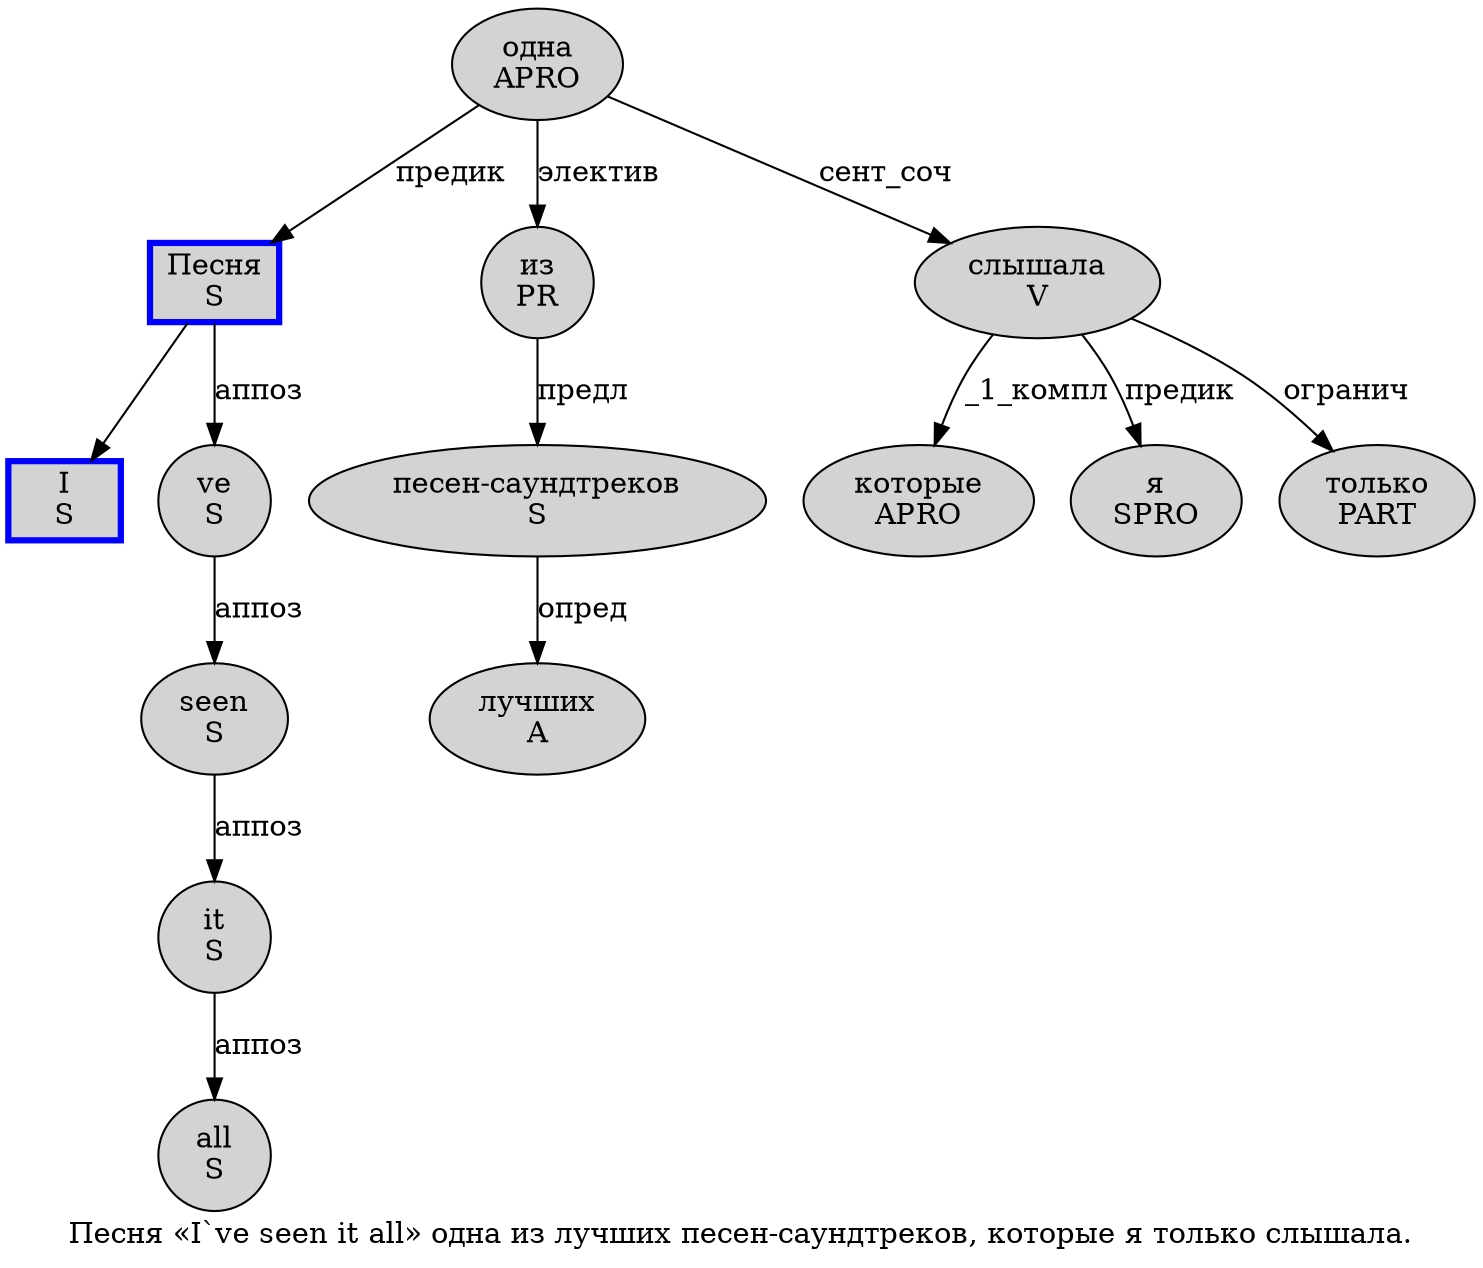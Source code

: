 digraph SENTENCE_552 {
	graph [label="Песня «I`ve seen it all» одна из лучших песен-саундтреков, которые я только слышала."]
	node [style=filled]
		0 [label="Песня
S" color=blue fillcolor=lightgray penwidth=3 shape=box]
		2 [label="I
S" color=blue fillcolor=lightgray penwidth=3 shape=box]
		4 [label="ve
S" color="" fillcolor=lightgray penwidth=1 shape=ellipse]
		5 [label="seen
S" color="" fillcolor=lightgray penwidth=1 shape=ellipse]
		6 [label="it
S" color="" fillcolor=lightgray penwidth=1 shape=ellipse]
		7 [label="all
S" color="" fillcolor=lightgray penwidth=1 shape=ellipse]
		9 [label="одна
APRO" color="" fillcolor=lightgray penwidth=1 shape=ellipse]
		10 [label="из
PR" color="" fillcolor=lightgray penwidth=1 shape=ellipse]
		11 [label="лучших
A" color="" fillcolor=lightgray penwidth=1 shape=ellipse]
		12 [label="песен-саундтреков
S" color="" fillcolor=lightgray penwidth=1 shape=ellipse]
		14 [label="которые
APRO" color="" fillcolor=lightgray penwidth=1 shape=ellipse]
		15 [label="я
SPRO" color="" fillcolor=lightgray penwidth=1 shape=ellipse]
		16 [label="только
PART" color="" fillcolor=lightgray penwidth=1 shape=ellipse]
		17 [label="слышала
V" color="" fillcolor=lightgray penwidth=1 shape=ellipse]
			10 -> 12 [label="предл"]
			0 -> 2
			0 -> 4 [label="аппоз"]
			6 -> 7 [label="аппоз"]
			4 -> 5 [label="аппоз"]
			17 -> 14 [label="_1_компл"]
			17 -> 15 [label="предик"]
			17 -> 16 [label="огранич"]
			12 -> 11 [label="опред"]
			5 -> 6 [label="аппоз"]
			9 -> 0 [label="предик"]
			9 -> 10 [label="электив"]
			9 -> 17 [label="сент_соч"]
}